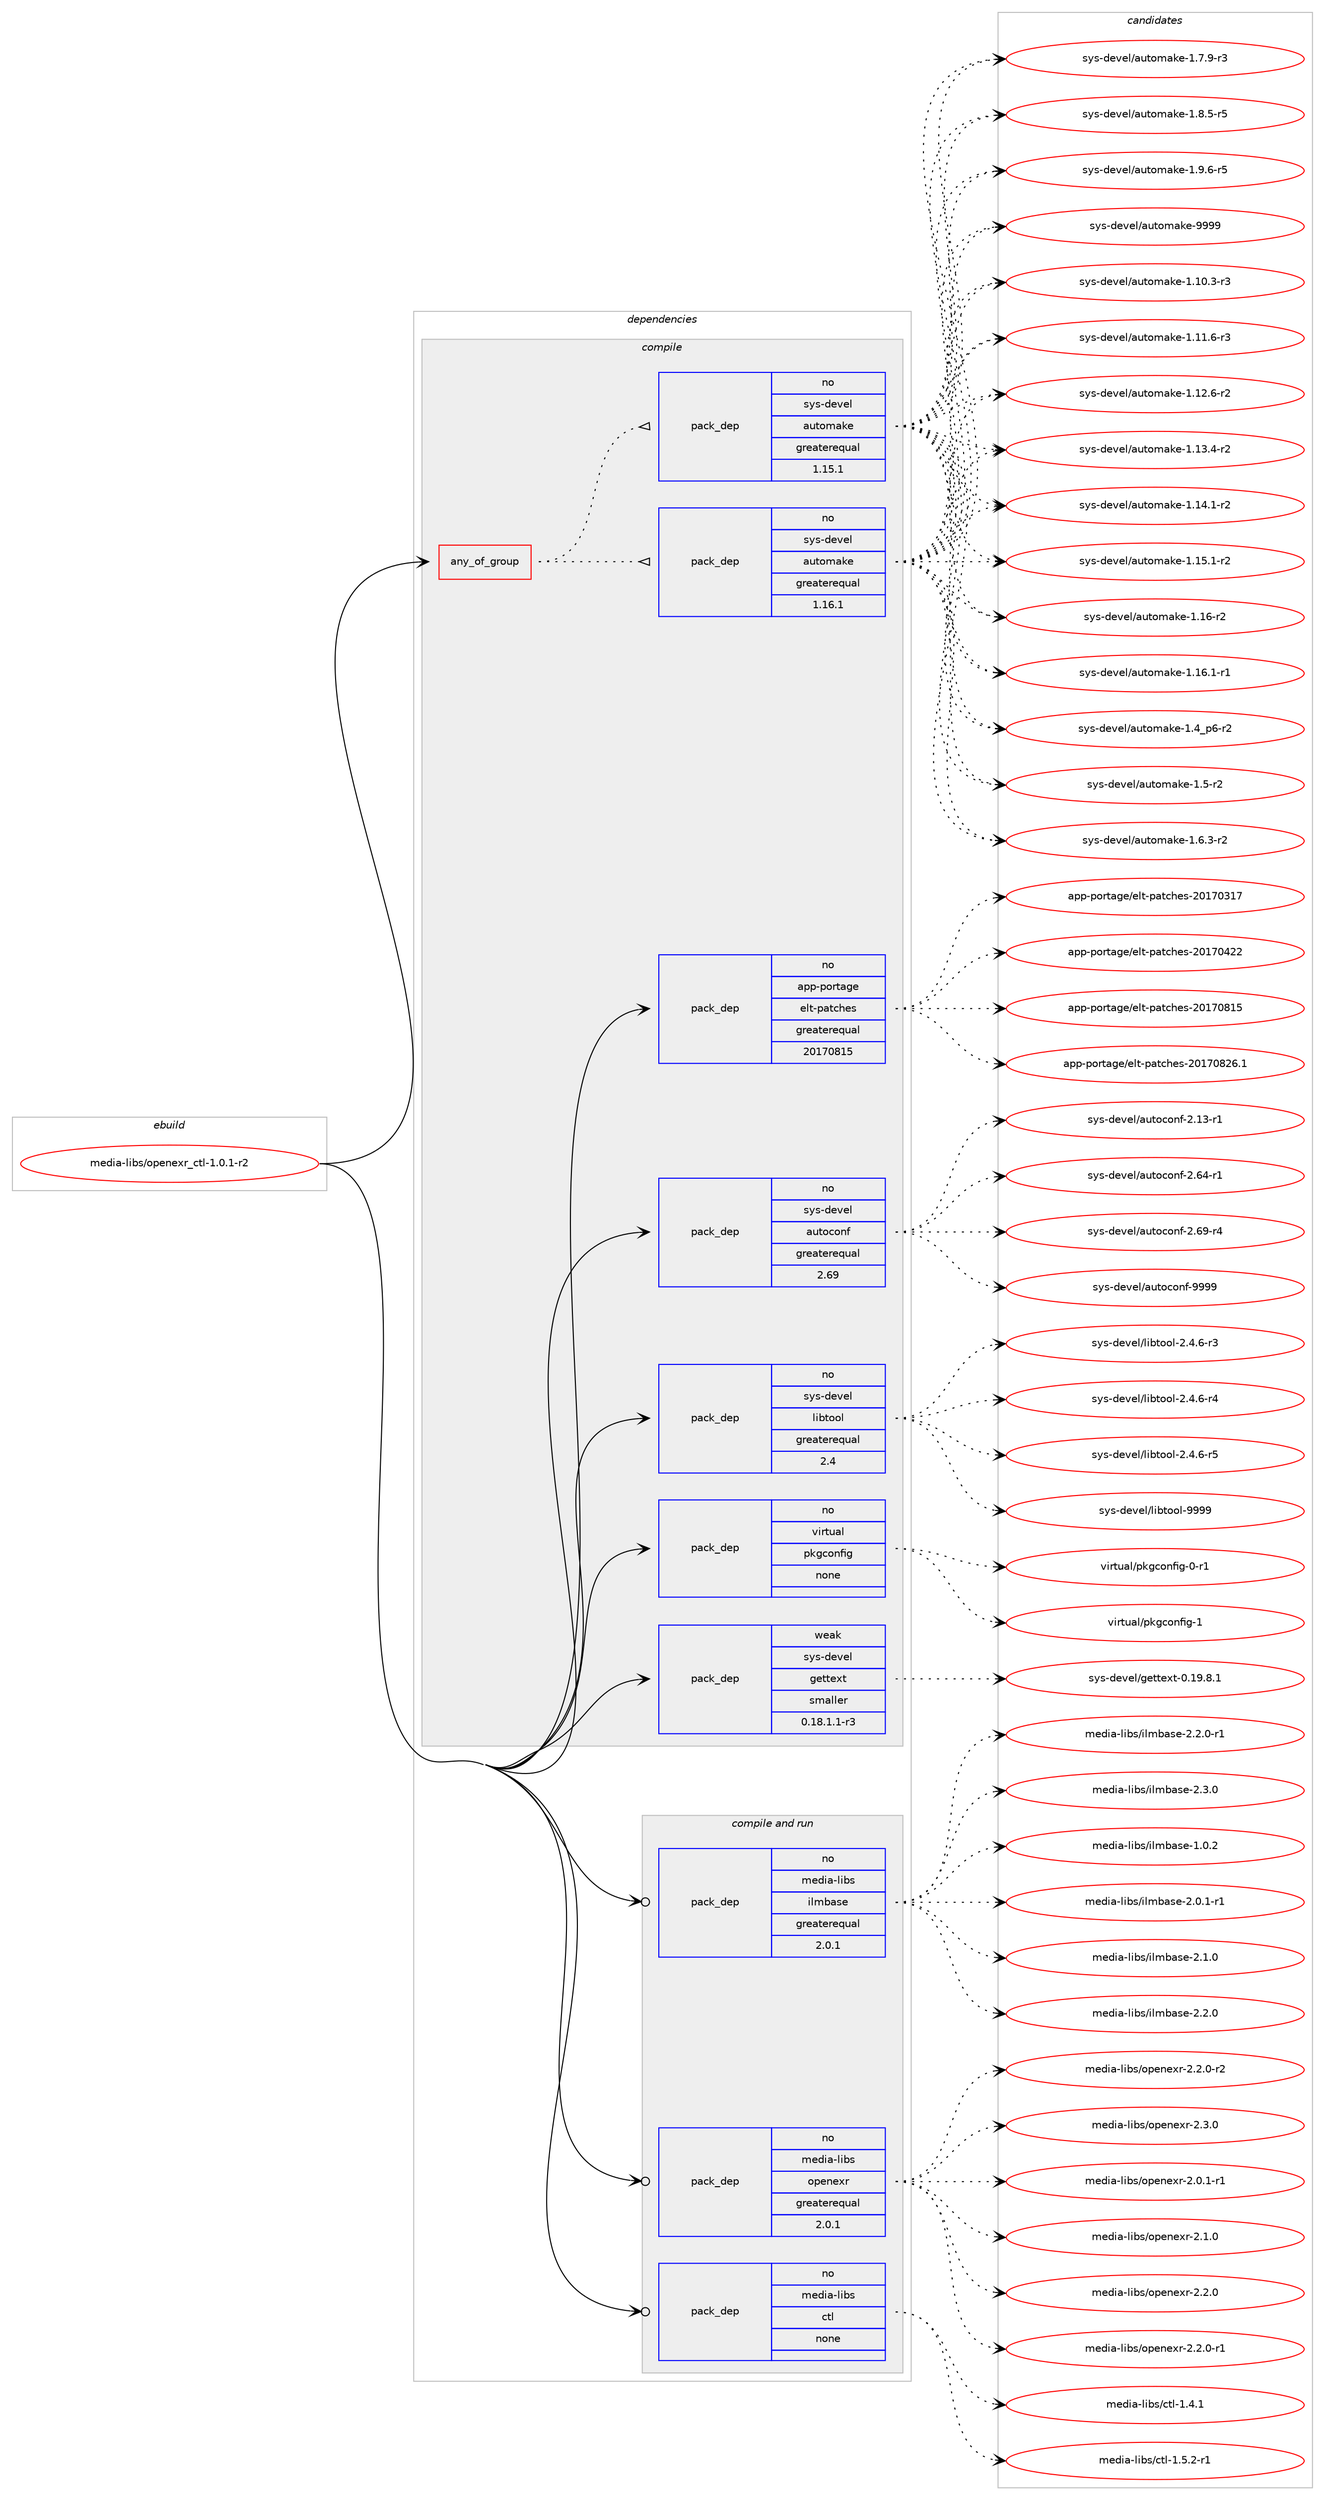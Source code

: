 digraph prolog {

# *************
# Graph options
# *************

newrank=true;
concentrate=true;
compound=true;
graph [rankdir=LR,fontname=Helvetica,fontsize=10,ranksep=1.5];#, ranksep=2.5, nodesep=0.2];
edge  [arrowhead=vee];
node  [fontname=Helvetica,fontsize=10];

# **********
# The ebuild
# **********

subgraph cluster_leftcol {
color=gray;
rank=same;
label=<<i>ebuild</i>>;
id [label="media-libs/openexr_ctl-1.0.1-r2", color=red, width=4, href="../media-libs/openexr_ctl-1.0.1-r2.svg"];
}

# ****************
# The dependencies
# ****************

subgraph cluster_midcol {
color=gray;
label=<<i>dependencies</i>>;
subgraph cluster_compile {
fillcolor="#eeeeee";
style=filled;
label=<<i>compile</i>>;
subgraph any25295 {
dependency1617140 [label=<<TABLE BORDER="0" CELLBORDER="1" CELLSPACING="0" CELLPADDING="4"><TR><TD CELLPADDING="10">any_of_group</TD></TR></TABLE>>, shape=none, color=red];subgraph pack1155454 {
dependency1617141 [label=<<TABLE BORDER="0" CELLBORDER="1" CELLSPACING="0" CELLPADDING="4" WIDTH="220"><TR><TD ROWSPAN="6" CELLPADDING="30">pack_dep</TD></TR><TR><TD WIDTH="110">no</TD></TR><TR><TD>sys-devel</TD></TR><TR><TD>automake</TD></TR><TR><TD>greaterequal</TD></TR><TR><TD>1.16.1</TD></TR></TABLE>>, shape=none, color=blue];
}
dependency1617140:e -> dependency1617141:w [weight=20,style="dotted",arrowhead="oinv"];
subgraph pack1155455 {
dependency1617142 [label=<<TABLE BORDER="0" CELLBORDER="1" CELLSPACING="0" CELLPADDING="4" WIDTH="220"><TR><TD ROWSPAN="6" CELLPADDING="30">pack_dep</TD></TR><TR><TD WIDTH="110">no</TD></TR><TR><TD>sys-devel</TD></TR><TR><TD>automake</TD></TR><TR><TD>greaterequal</TD></TR><TR><TD>1.15.1</TD></TR></TABLE>>, shape=none, color=blue];
}
dependency1617140:e -> dependency1617142:w [weight=20,style="dotted",arrowhead="oinv"];
}
id:e -> dependency1617140:w [weight=20,style="solid",arrowhead="vee"];
subgraph pack1155456 {
dependency1617143 [label=<<TABLE BORDER="0" CELLBORDER="1" CELLSPACING="0" CELLPADDING="4" WIDTH="220"><TR><TD ROWSPAN="6" CELLPADDING="30">pack_dep</TD></TR><TR><TD WIDTH="110">no</TD></TR><TR><TD>app-portage</TD></TR><TR><TD>elt-patches</TD></TR><TR><TD>greaterequal</TD></TR><TR><TD>20170815</TD></TR></TABLE>>, shape=none, color=blue];
}
id:e -> dependency1617143:w [weight=20,style="solid",arrowhead="vee"];
subgraph pack1155457 {
dependency1617144 [label=<<TABLE BORDER="0" CELLBORDER="1" CELLSPACING="0" CELLPADDING="4" WIDTH="220"><TR><TD ROWSPAN="6" CELLPADDING="30">pack_dep</TD></TR><TR><TD WIDTH="110">no</TD></TR><TR><TD>sys-devel</TD></TR><TR><TD>autoconf</TD></TR><TR><TD>greaterequal</TD></TR><TR><TD>2.69</TD></TR></TABLE>>, shape=none, color=blue];
}
id:e -> dependency1617144:w [weight=20,style="solid",arrowhead="vee"];
subgraph pack1155458 {
dependency1617145 [label=<<TABLE BORDER="0" CELLBORDER="1" CELLSPACING="0" CELLPADDING="4" WIDTH="220"><TR><TD ROWSPAN="6" CELLPADDING="30">pack_dep</TD></TR><TR><TD WIDTH="110">no</TD></TR><TR><TD>sys-devel</TD></TR><TR><TD>libtool</TD></TR><TR><TD>greaterequal</TD></TR><TR><TD>2.4</TD></TR></TABLE>>, shape=none, color=blue];
}
id:e -> dependency1617145:w [weight=20,style="solid",arrowhead="vee"];
subgraph pack1155459 {
dependency1617146 [label=<<TABLE BORDER="0" CELLBORDER="1" CELLSPACING="0" CELLPADDING="4" WIDTH="220"><TR><TD ROWSPAN="6" CELLPADDING="30">pack_dep</TD></TR><TR><TD WIDTH="110">no</TD></TR><TR><TD>virtual</TD></TR><TR><TD>pkgconfig</TD></TR><TR><TD>none</TD></TR><TR><TD></TD></TR></TABLE>>, shape=none, color=blue];
}
id:e -> dependency1617146:w [weight=20,style="solid",arrowhead="vee"];
subgraph pack1155460 {
dependency1617147 [label=<<TABLE BORDER="0" CELLBORDER="1" CELLSPACING="0" CELLPADDING="4" WIDTH="220"><TR><TD ROWSPAN="6" CELLPADDING="30">pack_dep</TD></TR><TR><TD WIDTH="110">weak</TD></TR><TR><TD>sys-devel</TD></TR><TR><TD>gettext</TD></TR><TR><TD>smaller</TD></TR><TR><TD>0.18.1.1-r3</TD></TR></TABLE>>, shape=none, color=blue];
}
id:e -> dependency1617147:w [weight=20,style="solid",arrowhead="vee"];
}
subgraph cluster_compileandrun {
fillcolor="#eeeeee";
style=filled;
label=<<i>compile and run</i>>;
subgraph pack1155461 {
dependency1617148 [label=<<TABLE BORDER="0" CELLBORDER="1" CELLSPACING="0" CELLPADDING="4" WIDTH="220"><TR><TD ROWSPAN="6" CELLPADDING="30">pack_dep</TD></TR><TR><TD WIDTH="110">no</TD></TR><TR><TD>media-libs</TD></TR><TR><TD>ctl</TD></TR><TR><TD>none</TD></TR><TR><TD></TD></TR></TABLE>>, shape=none, color=blue];
}
id:e -> dependency1617148:w [weight=20,style="solid",arrowhead="odotvee"];
subgraph pack1155462 {
dependency1617149 [label=<<TABLE BORDER="0" CELLBORDER="1" CELLSPACING="0" CELLPADDING="4" WIDTH="220"><TR><TD ROWSPAN="6" CELLPADDING="30">pack_dep</TD></TR><TR><TD WIDTH="110">no</TD></TR><TR><TD>media-libs</TD></TR><TR><TD>ilmbase</TD></TR><TR><TD>greaterequal</TD></TR><TR><TD>2.0.1</TD></TR></TABLE>>, shape=none, color=blue];
}
id:e -> dependency1617149:w [weight=20,style="solid",arrowhead="odotvee"];
subgraph pack1155463 {
dependency1617150 [label=<<TABLE BORDER="0" CELLBORDER="1" CELLSPACING="0" CELLPADDING="4" WIDTH="220"><TR><TD ROWSPAN="6" CELLPADDING="30">pack_dep</TD></TR><TR><TD WIDTH="110">no</TD></TR><TR><TD>media-libs</TD></TR><TR><TD>openexr</TD></TR><TR><TD>greaterequal</TD></TR><TR><TD>2.0.1</TD></TR></TABLE>>, shape=none, color=blue];
}
id:e -> dependency1617150:w [weight=20,style="solid",arrowhead="odotvee"];
}
subgraph cluster_run {
fillcolor="#eeeeee";
style=filled;
label=<<i>run</i>>;
}
}

# **************
# The candidates
# **************

subgraph cluster_choices {
rank=same;
color=gray;
label=<<i>candidates</i>>;

subgraph choice1155454 {
color=black;
nodesep=1;
choice11512111545100101118101108479711711611110997107101454946494846514511451 [label="sys-devel/automake-1.10.3-r3", color=red, width=4,href="../sys-devel/automake-1.10.3-r3.svg"];
choice11512111545100101118101108479711711611110997107101454946494946544511451 [label="sys-devel/automake-1.11.6-r3", color=red, width=4,href="../sys-devel/automake-1.11.6-r3.svg"];
choice11512111545100101118101108479711711611110997107101454946495046544511450 [label="sys-devel/automake-1.12.6-r2", color=red, width=4,href="../sys-devel/automake-1.12.6-r2.svg"];
choice11512111545100101118101108479711711611110997107101454946495146524511450 [label="sys-devel/automake-1.13.4-r2", color=red, width=4,href="../sys-devel/automake-1.13.4-r2.svg"];
choice11512111545100101118101108479711711611110997107101454946495246494511450 [label="sys-devel/automake-1.14.1-r2", color=red, width=4,href="../sys-devel/automake-1.14.1-r2.svg"];
choice11512111545100101118101108479711711611110997107101454946495346494511450 [label="sys-devel/automake-1.15.1-r2", color=red, width=4,href="../sys-devel/automake-1.15.1-r2.svg"];
choice1151211154510010111810110847971171161111099710710145494649544511450 [label="sys-devel/automake-1.16-r2", color=red, width=4,href="../sys-devel/automake-1.16-r2.svg"];
choice11512111545100101118101108479711711611110997107101454946495446494511449 [label="sys-devel/automake-1.16.1-r1", color=red, width=4,href="../sys-devel/automake-1.16.1-r1.svg"];
choice115121115451001011181011084797117116111109971071014549465295112544511450 [label="sys-devel/automake-1.4_p6-r2", color=red, width=4,href="../sys-devel/automake-1.4_p6-r2.svg"];
choice11512111545100101118101108479711711611110997107101454946534511450 [label="sys-devel/automake-1.5-r2", color=red, width=4,href="../sys-devel/automake-1.5-r2.svg"];
choice115121115451001011181011084797117116111109971071014549465446514511450 [label="sys-devel/automake-1.6.3-r2", color=red, width=4,href="../sys-devel/automake-1.6.3-r2.svg"];
choice115121115451001011181011084797117116111109971071014549465546574511451 [label="sys-devel/automake-1.7.9-r3", color=red, width=4,href="../sys-devel/automake-1.7.9-r3.svg"];
choice115121115451001011181011084797117116111109971071014549465646534511453 [label="sys-devel/automake-1.8.5-r5", color=red, width=4,href="../sys-devel/automake-1.8.5-r5.svg"];
choice115121115451001011181011084797117116111109971071014549465746544511453 [label="sys-devel/automake-1.9.6-r5", color=red, width=4,href="../sys-devel/automake-1.9.6-r5.svg"];
choice115121115451001011181011084797117116111109971071014557575757 [label="sys-devel/automake-9999", color=red, width=4,href="../sys-devel/automake-9999.svg"];
dependency1617141:e -> choice11512111545100101118101108479711711611110997107101454946494846514511451:w [style=dotted,weight="100"];
dependency1617141:e -> choice11512111545100101118101108479711711611110997107101454946494946544511451:w [style=dotted,weight="100"];
dependency1617141:e -> choice11512111545100101118101108479711711611110997107101454946495046544511450:w [style=dotted,weight="100"];
dependency1617141:e -> choice11512111545100101118101108479711711611110997107101454946495146524511450:w [style=dotted,weight="100"];
dependency1617141:e -> choice11512111545100101118101108479711711611110997107101454946495246494511450:w [style=dotted,weight="100"];
dependency1617141:e -> choice11512111545100101118101108479711711611110997107101454946495346494511450:w [style=dotted,weight="100"];
dependency1617141:e -> choice1151211154510010111810110847971171161111099710710145494649544511450:w [style=dotted,weight="100"];
dependency1617141:e -> choice11512111545100101118101108479711711611110997107101454946495446494511449:w [style=dotted,weight="100"];
dependency1617141:e -> choice115121115451001011181011084797117116111109971071014549465295112544511450:w [style=dotted,weight="100"];
dependency1617141:e -> choice11512111545100101118101108479711711611110997107101454946534511450:w [style=dotted,weight="100"];
dependency1617141:e -> choice115121115451001011181011084797117116111109971071014549465446514511450:w [style=dotted,weight="100"];
dependency1617141:e -> choice115121115451001011181011084797117116111109971071014549465546574511451:w [style=dotted,weight="100"];
dependency1617141:e -> choice115121115451001011181011084797117116111109971071014549465646534511453:w [style=dotted,weight="100"];
dependency1617141:e -> choice115121115451001011181011084797117116111109971071014549465746544511453:w [style=dotted,weight="100"];
dependency1617141:e -> choice115121115451001011181011084797117116111109971071014557575757:w [style=dotted,weight="100"];
}
subgraph choice1155455 {
color=black;
nodesep=1;
choice11512111545100101118101108479711711611110997107101454946494846514511451 [label="sys-devel/automake-1.10.3-r3", color=red, width=4,href="../sys-devel/automake-1.10.3-r3.svg"];
choice11512111545100101118101108479711711611110997107101454946494946544511451 [label="sys-devel/automake-1.11.6-r3", color=red, width=4,href="../sys-devel/automake-1.11.6-r3.svg"];
choice11512111545100101118101108479711711611110997107101454946495046544511450 [label="sys-devel/automake-1.12.6-r2", color=red, width=4,href="../sys-devel/automake-1.12.6-r2.svg"];
choice11512111545100101118101108479711711611110997107101454946495146524511450 [label="sys-devel/automake-1.13.4-r2", color=red, width=4,href="../sys-devel/automake-1.13.4-r2.svg"];
choice11512111545100101118101108479711711611110997107101454946495246494511450 [label="sys-devel/automake-1.14.1-r2", color=red, width=4,href="../sys-devel/automake-1.14.1-r2.svg"];
choice11512111545100101118101108479711711611110997107101454946495346494511450 [label="sys-devel/automake-1.15.1-r2", color=red, width=4,href="../sys-devel/automake-1.15.1-r2.svg"];
choice1151211154510010111810110847971171161111099710710145494649544511450 [label="sys-devel/automake-1.16-r2", color=red, width=4,href="../sys-devel/automake-1.16-r2.svg"];
choice11512111545100101118101108479711711611110997107101454946495446494511449 [label="sys-devel/automake-1.16.1-r1", color=red, width=4,href="../sys-devel/automake-1.16.1-r1.svg"];
choice115121115451001011181011084797117116111109971071014549465295112544511450 [label="sys-devel/automake-1.4_p6-r2", color=red, width=4,href="../sys-devel/automake-1.4_p6-r2.svg"];
choice11512111545100101118101108479711711611110997107101454946534511450 [label="sys-devel/automake-1.5-r2", color=red, width=4,href="../sys-devel/automake-1.5-r2.svg"];
choice115121115451001011181011084797117116111109971071014549465446514511450 [label="sys-devel/automake-1.6.3-r2", color=red, width=4,href="../sys-devel/automake-1.6.3-r2.svg"];
choice115121115451001011181011084797117116111109971071014549465546574511451 [label="sys-devel/automake-1.7.9-r3", color=red, width=4,href="../sys-devel/automake-1.7.9-r3.svg"];
choice115121115451001011181011084797117116111109971071014549465646534511453 [label="sys-devel/automake-1.8.5-r5", color=red, width=4,href="../sys-devel/automake-1.8.5-r5.svg"];
choice115121115451001011181011084797117116111109971071014549465746544511453 [label="sys-devel/automake-1.9.6-r5", color=red, width=4,href="../sys-devel/automake-1.9.6-r5.svg"];
choice115121115451001011181011084797117116111109971071014557575757 [label="sys-devel/automake-9999", color=red, width=4,href="../sys-devel/automake-9999.svg"];
dependency1617142:e -> choice11512111545100101118101108479711711611110997107101454946494846514511451:w [style=dotted,weight="100"];
dependency1617142:e -> choice11512111545100101118101108479711711611110997107101454946494946544511451:w [style=dotted,weight="100"];
dependency1617142:e -> choice11512111545100101118101108479711711611110997107101454946495046544511450:w [style=dotted,weight="100"];
dependency1617142:e -> choice11512111545100101118101108479711711611110997107101454946495146524511450:w [style=dotted,weight="100"];
dependency1617142:e -> choice11512111545100101118101108479711711611110997107101454946495246494511450:w [style=dotted,weight="100"];
dependency1617142:e -> choice11512111545100101118101108479711711611110997107101454946495346494511450:w [style=dotted,weight="100"];
dependency1617142:e -> choice1151211154510010111810110847971171161111099710710145494649544511450:w [style=dotted,weight="100"];
dependency1617142:e -> choice11512111545100101118101108479711711611110997107101454946495446494511449:w [style=dotted,weight="100"];
dependency1617142:e -> choice115121115451001011181011084797117116111109971071014549465295112544511450:w [style=dotted,weight="100"];
dependency1617142:e -> choice11512111545100101118101108479711711611110997107101454946534511450:w [style=dotted,weight="100"];
dependency1617142:e -> choice115121115451001011181011084797117116111109971071014549465446514511450:w [style=dotted,weight="100"];
dependency1617142:e -> choice115121115451001011181011084797117116111109971071014549465546574511451:w [style=dotted,weight="100"];
dependency1617142:e -> choice115121115451001011181011084797117116111109971071014549465646534511453:w [style=dotted,weight="100"];
dependency1617142:e -> choice115121115451001011181011084797117116111109971071014549465746544511453:w [style=dotted,weight="100"];
dependency1617142:e -> choice115121115451001011181011084797117116111109971071014557575757:w [style=dotted,weight="100"];
}
subgraph choice1155456 {
color=black;
nodesep=1;
choice97112112451121111141169710310147101108116451129711699104101115455048495548514955 [label="app-portage/elt-patches-20170317", color=red, width=4,href="../app-portage/elt-patches-20170317.svg"];
choice97112112451121111141169710310147101108116451129711699104101115455048495548525050 [label="app-portage/elt-patches-20170422", color=red, width=4,href="../app-portage/elt-patches-20170422.svg"];
choice97112112451121111141169710310147101108116451129711699104101115455048495548564953 [label="app-portage/elt-patches-20170815", color=red, width=4,href="../app-portage/elt-patches-20170815.svg"];
choice971121124511211111411697103101471011081164511297116991041011154550484955485650544649 [label="app-portage/elt-patches-20170826.1", color=red, width=4,href="../app-portage/elt-patches-20170826.1.svg"];
dependency1617143:e -> choice97112112451121111141169710310147101108116451129711699104101115455048495548514955:w [style=dotted,weight="100"];
dependency1617143:e -> choice97112112451121111141169710310147101108116451129711699104101115455048495548525050:w [style=dotted,weight="100"];
dependency1617143:e -> choice97112112451121111141169710310147101108116451129711699104101115455048495548564953:w [style=dotted,weight="100"];
dependency1617143:e -> choice971121124511211111411697103101471011081164511297116991041011154550484955485650544649:w [style=dotted,weight="100"];
}
subgraph choice1155457 {
color=black;
nodesep=1;
choice1151211154510010111810110847971171161119911111010245504649514511449 [label="sys-devel/autoconf-2.13-r1", color=red, width=4,href="../sys-devel/autoconf-2.13-r1.svg"];
choice1151211154510010111810110847971171161119911111010245504654524511449 [label="sys-devel/autoconf-2.64-r1", color=red, width=4,href="../sys-devel/autoconf-2.64-r1.svg"];
choice1151211154510010111810110847971171161119911111010245504654574511452 [label="sys-devel/autoconf-2.69-r4", color=red, width=4,href="../sys-devel/autoconf-2.69-r4.svg"];
choice115121115451001011181011084797117116111991111101024557575757 [label="sys-devel/autoconf-9999", color=red, width=4,href="../sys-devel/autoconf-9999.svg"];
dependency1617144:e -> choice1151211154510010111810110847971171161119911111010245504649514511449:w [style=dotted,weight="100"];
dependency1617144:e -> choice1151211154510010111810110847971171161119911111010245504654524511449:w [style=dotted,weight="100"];
dependency1617144:e -> choice1151211154510010111810110847971171161119911111010245504654574511452:w [style=dotted,weight="100"];
dependency1617144:e -> choice115121115451001011181011084797117116111991111101024557575757:w [style=dotted,weight="100"];
}
subgraph choice1155458 {
color=black;
nodesep=1;
choice1151211154510010111810110847108105981161111111084550465246544511451 [label="sys-devel/libtool-2.4.6-r3", color=red, width=4,href="../sys-devel/libtool-2.4.6-r3.svg"];
choice1151211154510010111810110847108105981161111111084550465246544511452 [label="sys-devel/libtool-2.4.6-r4", color=red, width=4,href="../sys-devel/libtool-2.4.6-r4.svg"];
choice1151211154510010111810110847108105981161111111084550465246544511453 [label="sys-devel/libtool-2.4.6-r5", color=red, width=4,href="../sys-devel/libtool-2.4.6-r5.svg"];
choice1151211154510010111810110847108105981161111111084557575757 [label="sys-devel/libtool-9999", color=red, width=4,href="../sys-devel/libtool-9999.svg"];
dependency1617145:e -> choice1151211154510010111810110847108105981161111111084550465246544511451:w [style=dotted,weight="100"];
dependency1617145:e -> choice1151211154510010111810110847108105981161111111084550465246544511452:w [style=dotted,weight="100"];
dependency1617145:e -> choice1151211154510010111810110847108105981161111111084550465246544511453:w [style=dotted,weight="100"];
dependency1617145:e -> choice1151211154510010111810110847108105981161111111084557575757:w [style=dotted,weight="100"];
}
subgraph choice1155459 {
color=black;
nodesep=1;
choice11810511411611797108471121071039911111010210510345484511449 [label="virtual/pkgconfig-0-r1", color=red, width=4,href="../virtual/pkgconfig-0-r1.svg"];
choice1181051141161179710847112107103991111101021051034549 [label="virtual/pkgconfig-1", color=red, width=4,href="../virtual/pkgconfig-1.svg"];
dependency1617146:e -> choice11810511411611797108471121071039911111010210510345484511449:w [style=dotted,weight="100"];
dependency1617146:e -> choice1181051141161179710847112107103991111101021051034549:w [style=dotted,weight="100"];
}
subgraph choice1155460 {
color=black;
nodesep=1;
choice1151211154510010111810110847103101116116101120116454846495746564649 [label="sys-devel/gettext-0.19.8.1", color=red, width=4,href="../sys-devel/gettext-0.19.8.1.svg"];
dependency1617147:e -> choice1151211154510010111810110847103101116116101120116454846495746564649:w [style=dotted,weight="100"];
}
subgraph choice1155461 {
color=black;
nodesep=1;
choice1091011001059745108105981154799116108454946524649 [label="media-libs/ctl-1.4.1", color=red, width=4,href="../media-libs/ctl-1.4.1.svg"];
choice10910110010597451081059811547991161084549465346504511449 [label="media-libs/ctl-1.5.2-r1", color=red, width=4,href="../media-libs/ctl-1.5.2-r1.svg"];
dependency1617148:e -> choice1091011001059745108105981154799116108454946524649:w [style=dotted,weight="100"];
dependency1617148:e -> choice10910110010597451081059811547991161084549465346504511449:w [style=dotted,weight="100"];
}
subgraph choice1155462 {
color=black;
nodesep=1;
choice109101100105974510810598115471051081099897115101454946484650 [label="media-libs/ilmbase-1.0.2", color=red, width=4,href="../media-libs/ilmbase-1.0.2.svg"];
choice1091011001059745108105981154710510810998971151014550464846494511449 [label="media-libs/ilmbase-2.0.1-r1", color=red, width=4,href="../media-libs/ilmbase-2.0.1-r1.svg"];
choice109101100105974510810598115471051081099897115101455046494648 [label="media-libs/ilmbase-2.1.0", color=red, width=4,href="../media-libs/ilmbase-2.1.0.svg"];
choice109101100105974510810598115471051081099897115101455046504648 [label="media-libs/ilmbase-2.2.0", color=red, width=4,href="../media-libs/ilmbase-2.2.0.svg"];
choice1091011001059745108105981154710510810998971151014550465046484511449 [label="media-libs/ilmbase-2.2.0-r1", color=red, width=4,href="../media-libs/ilmbase-2.2.0-r1.svg"];
choice109101100105974510810598115471051081099897115101455046514648 [label="media-libs/ilmbase-2.3.0", color=red, width=4,href="../media-libs/ilmbase-2.3.0.svg"];
dependency1617149:e -> choice109101100105974510810598115471051081099897115101454946484650:w [style=dotted,weight="100"];
dependency1617149:e -> choice1091011001059745108105981154710510810998971151014550464846494511449:w [style=dotted,weight="100"];
dependency1617149:e -> choice109101100105974510810598115471051081099897115101455046494648:w [style=dotted,weight="100"];
dependency1617149:e -> choice109101100105974510810598115471051081099897115101455046504648:w [style=dotted,weight="100"];
dependency1617149:e -> choice1091011001059745108105981154710510810998971151014550465046484511449:w [style=dotted,weight="100"];
dependency1617149:e -> choice109101100105974510810598115471051081099897115101455046514648:w [style=dotted,weight="100"];
}
subgraph choice1155463 {
color=black;
nodesep=1;
choice109101100105974510810598115471111121011101011201144550464846494511449 [label="media-libs/openexr-2.0.1-r1", color=red, width=4,href="../media-libs/openexr-2.0.1-r1.svg"];
choice10910110010597451081059811547111112101110101120114455046494648 [label="media-libs/openexr-2.1.0", color=red, width=4,href="../media-libs/openexr-2.1.0.svg"];
choice10910110010597451081059811547111112101110101120114455046504648 [label="media-libs/openexr-2.2.0", color=red, width=4,href="../media-libs/openexr-2.2.0.svg"];
choice109101100105974510810598115471111121011101011201144550465046484511449 [label="media-libs/openexr-2.2.0-r1", color=red, width=4,href="../media-libs/openexr-2.2.0-r1.svg"];
choice109101100105974510810598115471111121011101011201144550465046484511450 [label="media-libs/openexr-2.2.0-r2", color=red, width=4,href="../media-libs/openexr-2.2.0-r2.svg"];
choice10910110010597451081059811547111112101110101120114455046514648 [label="media-libs/openexr-2.3.0", color=red, width=4,href="../media-libs/openexr-2.3.0.svg"];
dependency1617150:e -> choice109101100105974510810598115471111121011101011201144550464846494511449:w [style=dotted,weight="100"];
dependency1617150:e -> choice10910110010597451081059811547111112101110101120114455046494648:w [style=dotted,weight="100"];
dependency1617150:e -> choice10910110010597451081059811547111112101110101120114455046504648:w [style=dotted,weight="100"];
dependency1617150:e -> choice109101100105974510810598115471111121011101011201144550465046484511449:w [style=dotted,weight="100"];
dependency1617150:e -> choice109101100105974510810598115471111121011101011201144550465046484511450:w [style=dotted,weight="100"];
dependency1617150:e -> choice10910110010597451081059811547111112101110101120114455046514648:w [style=dotted,weight="100"];
}
}

}
